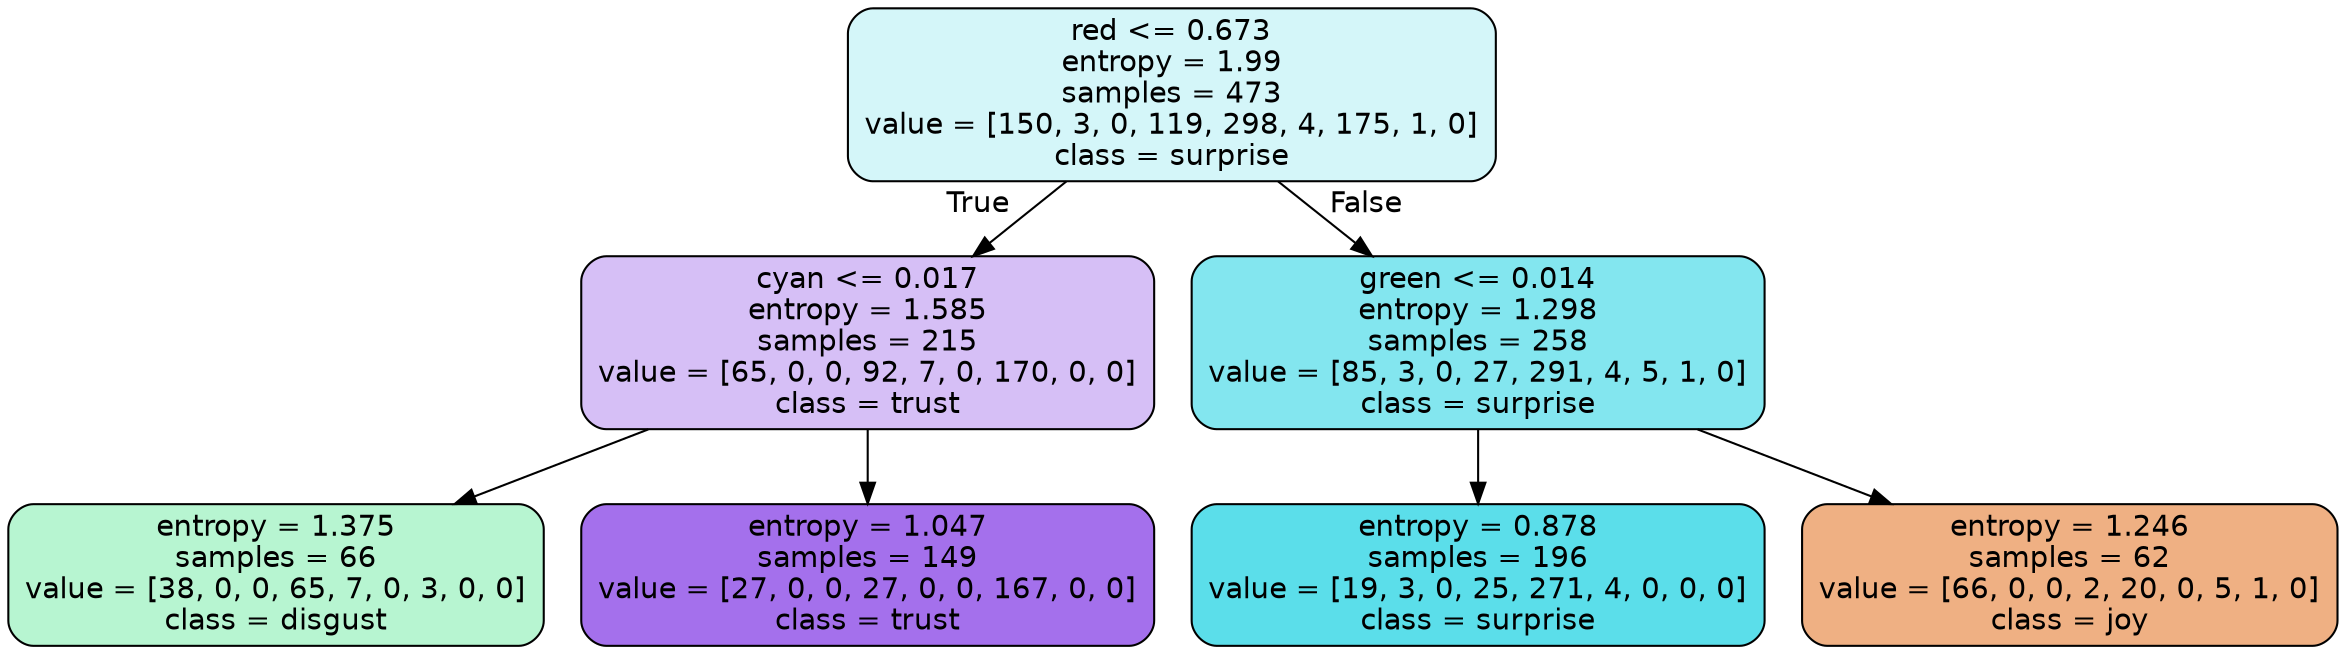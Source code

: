 digraph Tree {
node [shape=box, style="filled, rounded", color="black", fontname=helvetica] ;
edge [fontname=helvetica] ;
0 [label="red <= 0.673\nentropy = 1.99\nsamples = 473\nvalue = [150, 3, 0, 119, 298, 4, 175, 1, 0]\nclass = surprise", fillcolor="#39d7e537"] ;
1 [label="cyan <= 0.017\nentropy = 1.585\nsamples = 215\nvalue = [65, 0, 0, 92, 7, 0, 170, 0, 0]\nclass = trust", fillcolor="#8139e552"] ;
0 -> 1 [labeldistance=2.5, labelangle=45, headlabel="True"] ;
2 [label="entropy = 1.375\nsamples = 66\nvalue = [38, 0, 0, 65, 7, 0, 3, 0, 0]\nclass = disgust", fillcolor="#39e5815c"] ;
1 -> 2 ;
3 [label="entropy = 1.047\nsamples = 149\nvalue = [27, 0, 0, 27, 0, 0, 167, 0, 0]\nclass = trust", fillcolor="#8139e5b8"] ;
1 -> 3 ;
4 [label="green <= 0.014\nentropy = 1.298\nsamples = 258\nvalue = [85, 3, 0, 27, 291, 4, 5, 1, 0]\nclass = surprise", fillcolor="#39d7e59f"] ;
0 -> 4 [labeldistance=2.5, labelangle=-45, headlabel="False"] ;
5 [label="entropy = 0.878\nsamples = 196\nvalue = [19, 3, 0, 25, 271, 4, 0, 0, 0]\nclass = surprise", fillcolor="#39d7e5d3"] ;
4 -> 5 ;
6 [label="entropy = 1.246\nsamples = 62\nvalue = [66, 0, 0, 2, 20, 0, 5, 1, 0]\nclass = joy", fillcolor="#e581399f"] ;
4 -> 6 ;
}